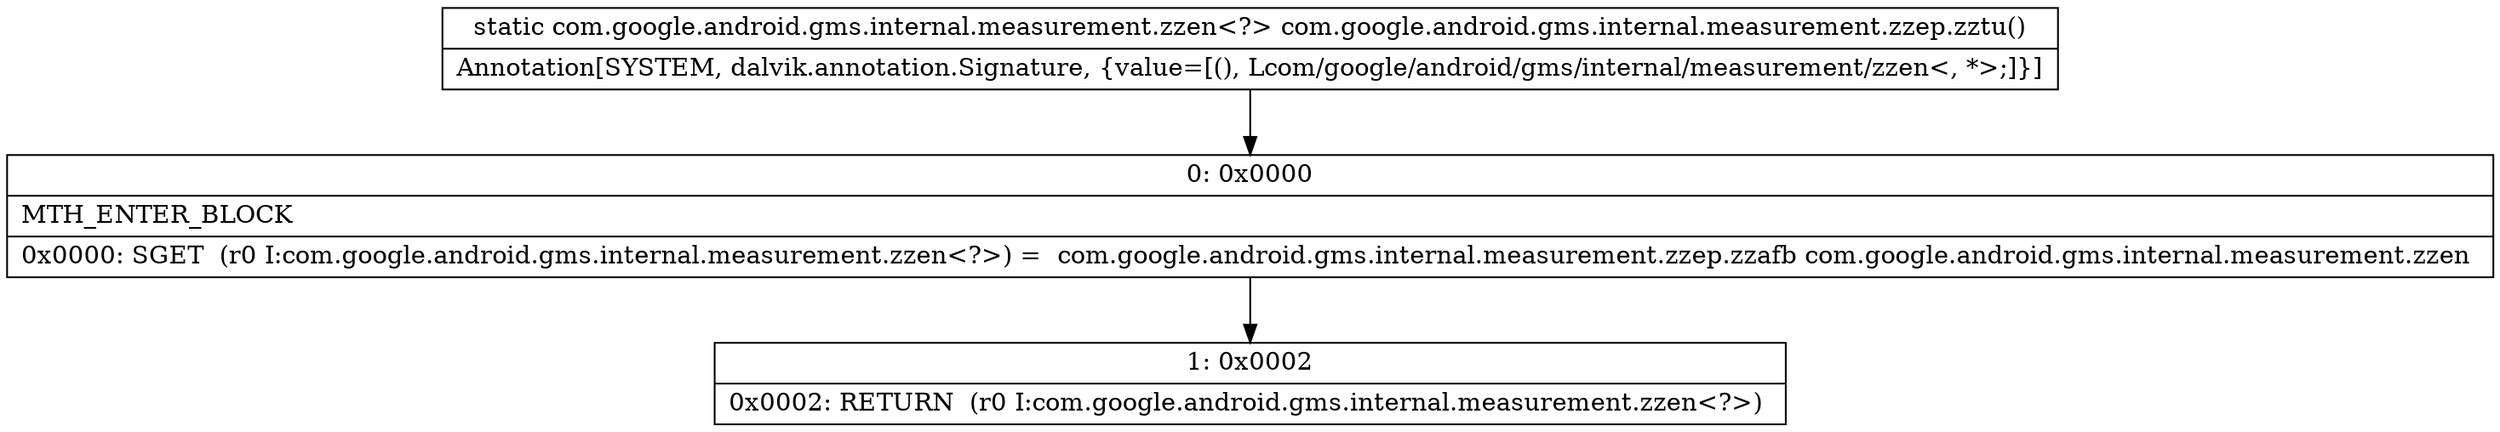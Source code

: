 digraph "CFG forcom.google.android.gms.internal.measurement.zzep.zztu()Lcom\/google\/android\/gms\/internal\/measurement\/zzen;" {
Node_0 [shape=record,label="{0\:\ 0x0000|MTH_ENTER_BLOCK\l|0x0000: SGET  (r0 I:com.google.android.gms.internal.measurement.zzen\<?\>) =  com.google.android.gms.internal.measurement.zzep.zzafb com.google.android.gms.internal.measurement.zzen \l}"];
Node_1 [shape=record,label="{1\:\ 0x0002|0x0002: RETURN  (r0 I:com.google.android.gms.internal.measurement.zzen\<?\>) \l}"];
MethodNode[shape=record,label="{static com.google.android.gms.internal.measurement.zzen\<?\> com.google.android.gms.internal.measurement.zzep.zztu()  | Annotation[SYSTEM, dalvik.annotation.Signature, \{value=[(), Lcom\/google\/android\/gms\/internal\/measurement\/zzen\<, *\>;]\}]\l}"];
MethodNode -> Node_0;
Node_0 -> Node_1;
}

